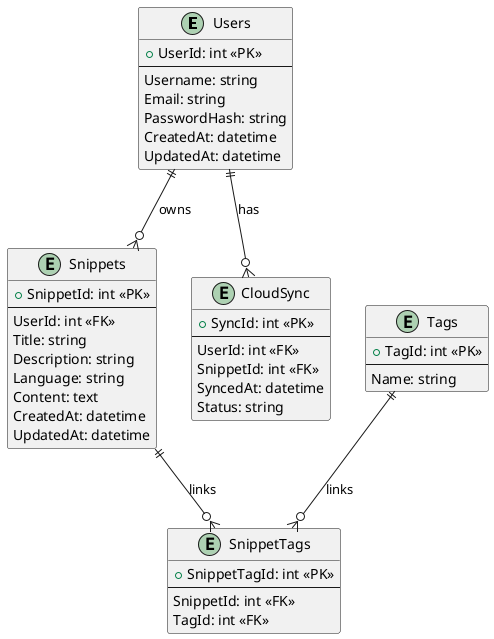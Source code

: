 @startuml

entity Users {
  +UserId: int <<PK>>
  --
  Username: string
  Email: string
  PasswordHash: string
  CreatedAt: datetime
  UpdatedAt: datetime
}

entity Snippets {
  +SnippetId: int <<PK>>
  --
  UserId: int <<FK>>
  Title: string
  Description: string
  Language: string
  Content: text
  CreatedAt: datetime
  UpdatedAt: datetime
}

entity Tags {
  +TagId: int <<PK>>
  --
  Name: string
}

entity SnippetTags {
  +SnippetTagId: int <<PK>>
  --
  SnippetId: int <<FK>>
  TagId: int <<FK>>
}

entity CloudSync {
  +SyncId: int <<PK>>
  --
  UserId: int <<FK>>
  SnippetId: int <<FK>>
  SyncedAt: datetime
  Status: string
}

Users ||--o{ Snippets : owns
Snippets ||--o{ SnippetTags : links
Tags ||--o{ SnippetTags : links
Users ||--o{ CloudSync : has

@enduml